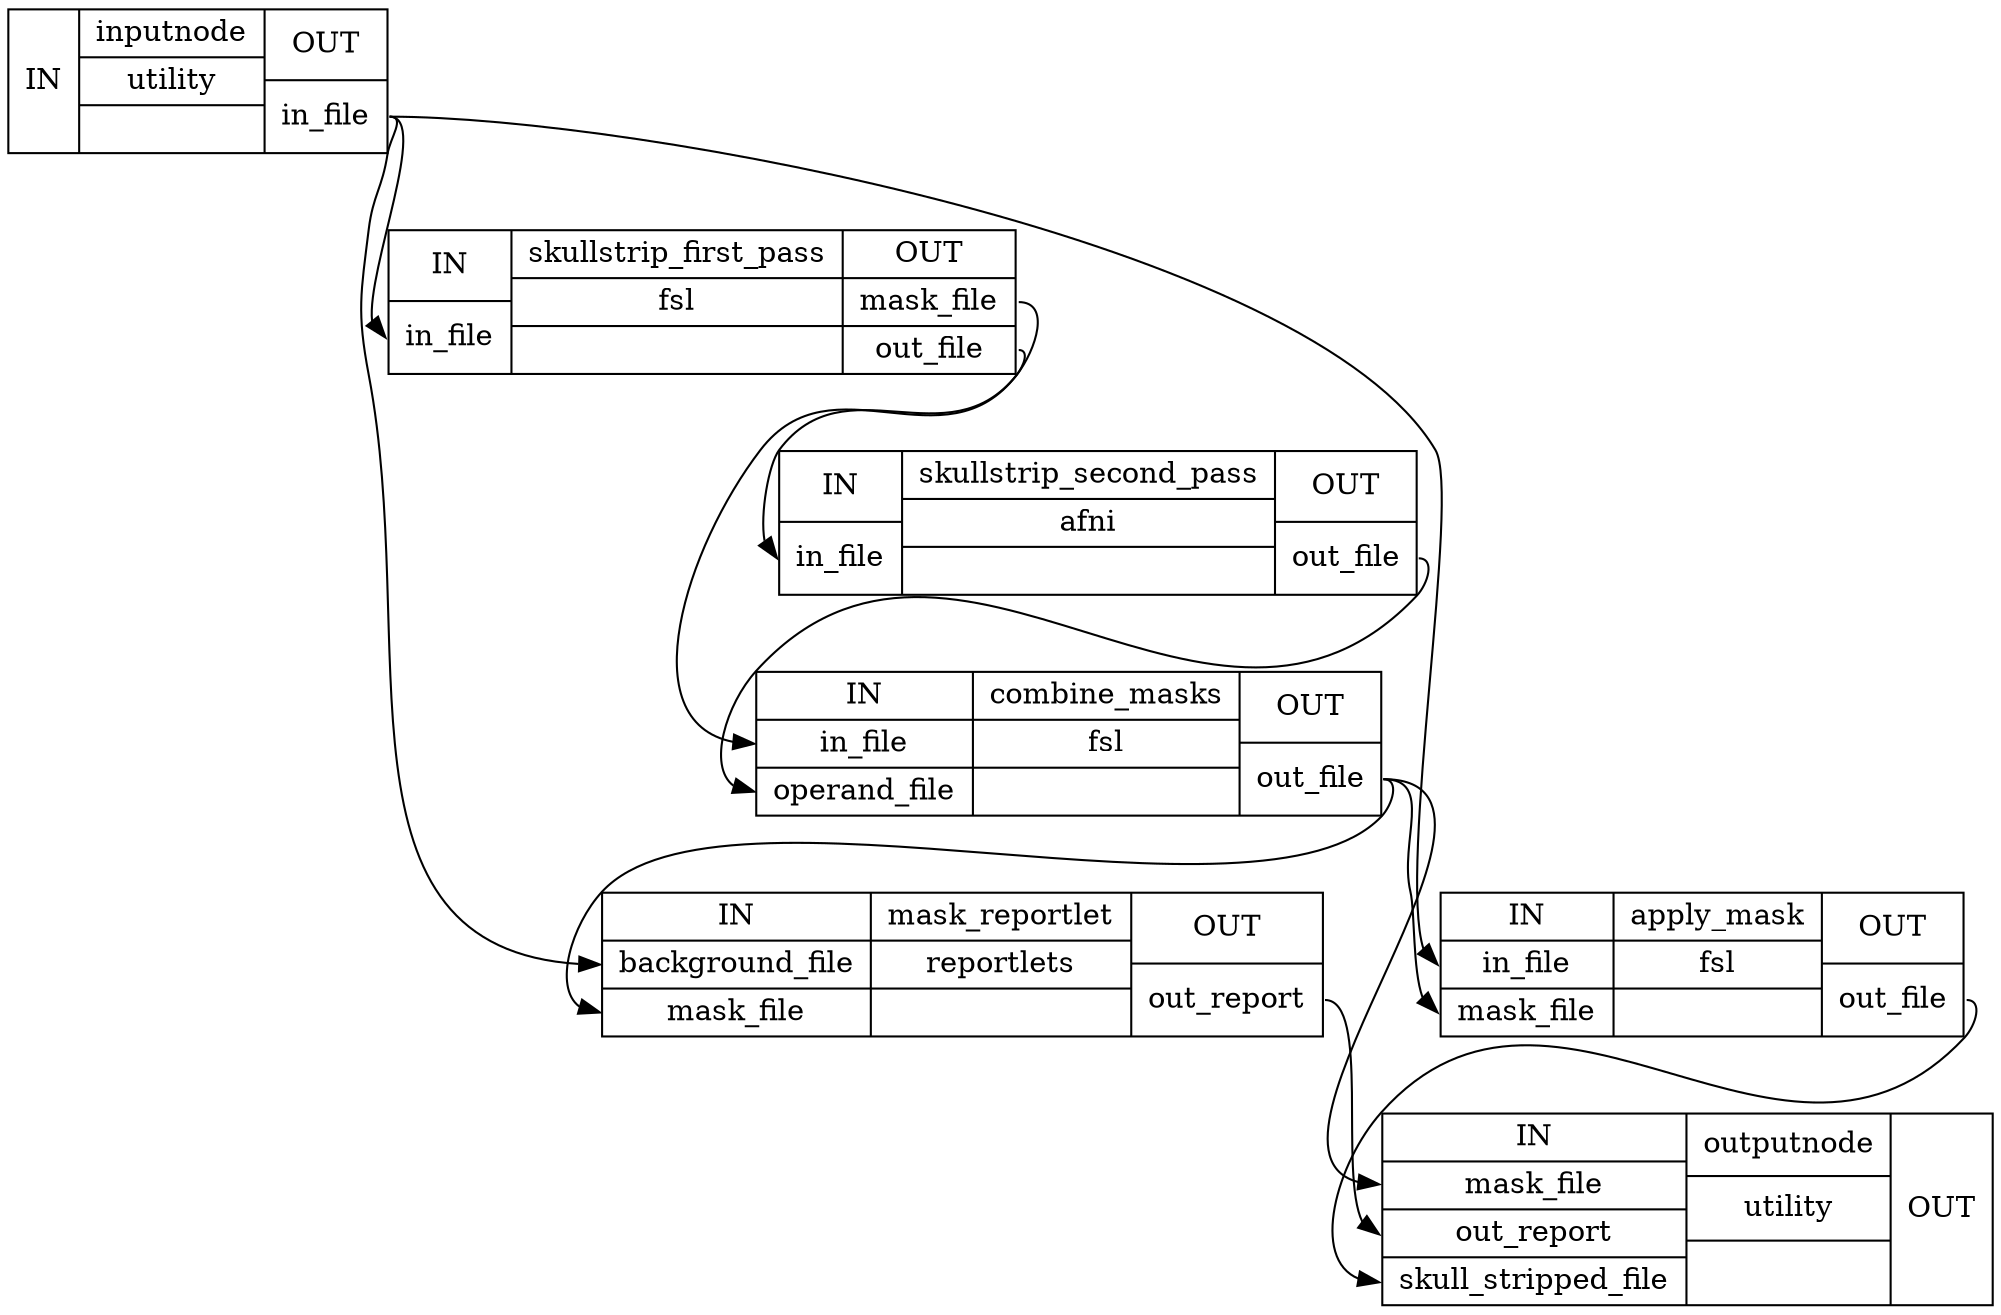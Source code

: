 digraph structs {
node [shape=record];
skullstrip_bold_wfinputnode [label="{IN}|{ inputnode | utility |  }|{OUT|<outinfile> in_file}"];
skullstrip_bold_wfskullstrip_first_pass [label="{IN|<ininfile> in_file}|{ skullstrip_first_pass | fsl |  }|{OUT|<outmaskfile> mask_file|<outoutfile> out_file}"];
skullstrip_bold_wfskullstrip_second_pass [label="{IN|<ininfile> in_file}|{ skullstrip_second_pass | afni |  }|{OUT|<outoutfile> out_file}"];
skullstrip_bold_wfcombine_masks [label="{IN|<ininfile> in_file|<inoperandfile> operand_file}|{ combine_masks | fsl |  }|{OUT|<outoutfile> out_file}"];
skullstrip_bold_wfapply_mask [label="{IN|<ininfile> in_file|<inmaskfile> mask_file}|{ apply_mask | fsl |  }|{OUT|<outoutfile> out_file}"];
skullstrip_bold_wfmask_reportlet [label="{IN|<inbackgroundfile> background_file|<inmaskfile> mask_file}|{ mask_reportlet | reportlets |  }|{OUT|<outoutreport> out_report}"];
skullstrip_bold_wfoutputnode [label="{IN|<inmaskfile> mask_file|<inoutreport> out_report|<inskullstrippedfile> skull_stripped_file}|{ outputnode | utility |  }|{OUT}"];
skullstrip_bold_wfapply_mask:outoutfile:e -> skullstrip_bold_wfoutputnode:inskullstrippedfile:w;
skullstrip_bold_wfcombine_masks:outoutfile:e -> skullstrip_bold_wfapply_mask:inmaskfile:w;
skullstrip_bold_wfcombine_masks:outoutfile:e -> skullstrip_bold_wfmask_reportlet:inmaskfile:w;
skullstrip_bold_wfcombine_masks:outoutfile:e -> skullstrip_bold_wfoutputnode:inmaskfile:w;
skullstrip_bold_wfinputnode:outinfile:e -> skullstrip_bold_wfapply_mask:ininfile:w;
skullstrip_bold_wfinputnode:outinfile:e -> skullstrip_bold_wfmask_reportlet:inbackgroundfile:w;
skullstrip_bold_wfinputnode:outinfile:e -> skullstrip_bold_wfskullstrip_first_pass:ininfile:w;
skullstrip_bold_wfmask_reportlet:outoutreport:e -> skullstrip_bold_wfoutputnode:inoutreport:w;
skullstrip_bold_wfskullstrip_first_pass:outmaskfile:e -> skullstrip_bold_wfcombine_masks:ininfile:w;
skullstrip_bold_wfskullstrip_first_pass:outoutfile:e -> skullstrip_bold_wfskullstrip_second_pass:ininfile:w;
skullstrip_bold_wfskullstrip_second_pass:outoutfile:e -> skullstrip_bold_wfcombine_masks:inoperandfile:w;
}